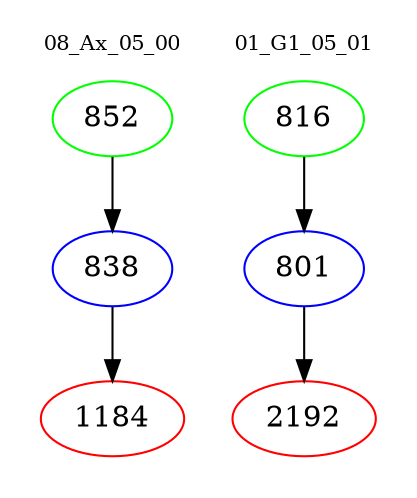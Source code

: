 digraph{
subgraph cluster_0 {
color = white
label = "08_Ax_05_00";
fontsize=10;
T0_852 [label="852", color="green"]
T0_852 -> T0_838 [color="black"]
T0_838 [label="838", color="blue"]
T0_838 -> T0_1184 [color="black"]
T0_1184 [label="1184", color="red"]
}
subgraph cluster_1 {
color = white
label = "01_G1_05_01";
fontsize=10;
T1_816 [label="816", color="green"]
T1_816 -> T1_801 [color="black"]
T1_801 [label="801", color="blue"]
T1_801 -> T1_2192 [color="black"]
T1_2192 [label="2192", color="red"]
}
}
